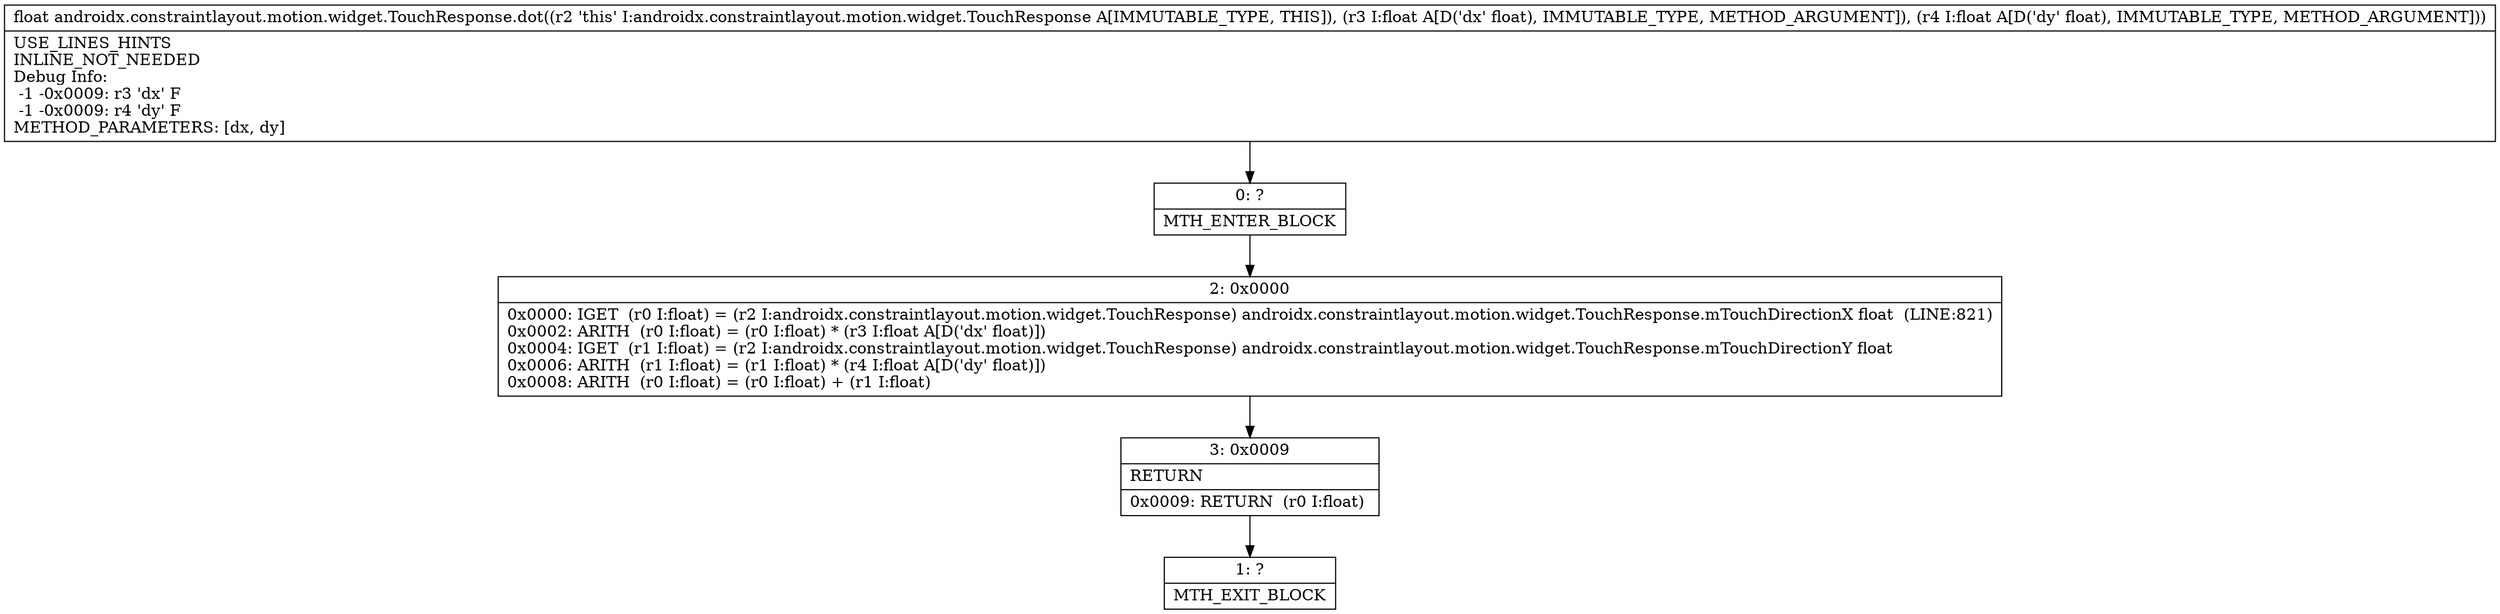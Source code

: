 digraph "CFG forandroidx.constraintlayout.motion.widget.TouchResponse.dot(FF)F" {
Node_0 [shape=record,label="{0\:\ ?|MTH_ENTER_BLOCK\l}"];
Node_2 [shape=record,label="{2\:\ 0x0000|0x0000: IGET  (r0 I:float) = (r2 I:androidx.constraintlayout.motion.widget.TouchResponse) androidx.constraintlayout.motion.widget.TouchResponse.mTouchDirectionX float  (LINE:821)\l0x0002: ARITH  (r0 I:float) = (r0 I:float) * (r3 I:float A[D('dx' float)]) \l0x0004: IGET  (r1 I:float) = (r2 I:androidx.constraintlayout.motion.widget.TouchResponse) androidx.constraintlayout.motion.widget.TouchResponse.mTouchDirectionY float \l0x0006: ARITH  (r1 I:float) = (r1 I:float) * (r4 I:float A[D('dy' float)]) \l0x0008: ARITH  (r0 I:float) = (r0 I:float) + (r1 I:float) \l}"];
Node_3 [shape=record,label="{3\:\ 0x0009|RETURN\l|0x0009: RETURN  (r0 I:float) \l}"];
Node_1 [shape=record,label="{1\:\ ?|MTH_EXIT_BLOCK\l}"];
MethodNode[shape=record,label="{float androidx.constraintlayout.motion.widget.TouchResponse.dot((r2 'this' I:androidx.constraintlayout.motion.widget.TouchResponse A[IMMUTABLE_TYPE, THIS]), (r3 I:float A[D('dx' float), IMMUTABLE_TYPE, METHOD_ARGUMENT]), (r4 I:float A[D('dy' float), IMMUTABLE_TYPE, METHOD_ARGUMENT]))  | USE_LINES_HINTS\lINLINE_NOT_NEEDED\lDebug Info:\l  \-1 \-0x0009: r3 'dx' F\l  \-1 \-0x0009: r4 'dy' F\lMETHOD_PARAMETERS: [dx, dy]\l}"];
MethodNode -> Node_0;Node_0 -> Node_2;
Node_2 -> Node_3;
Node_3 -> Node_1;
}

